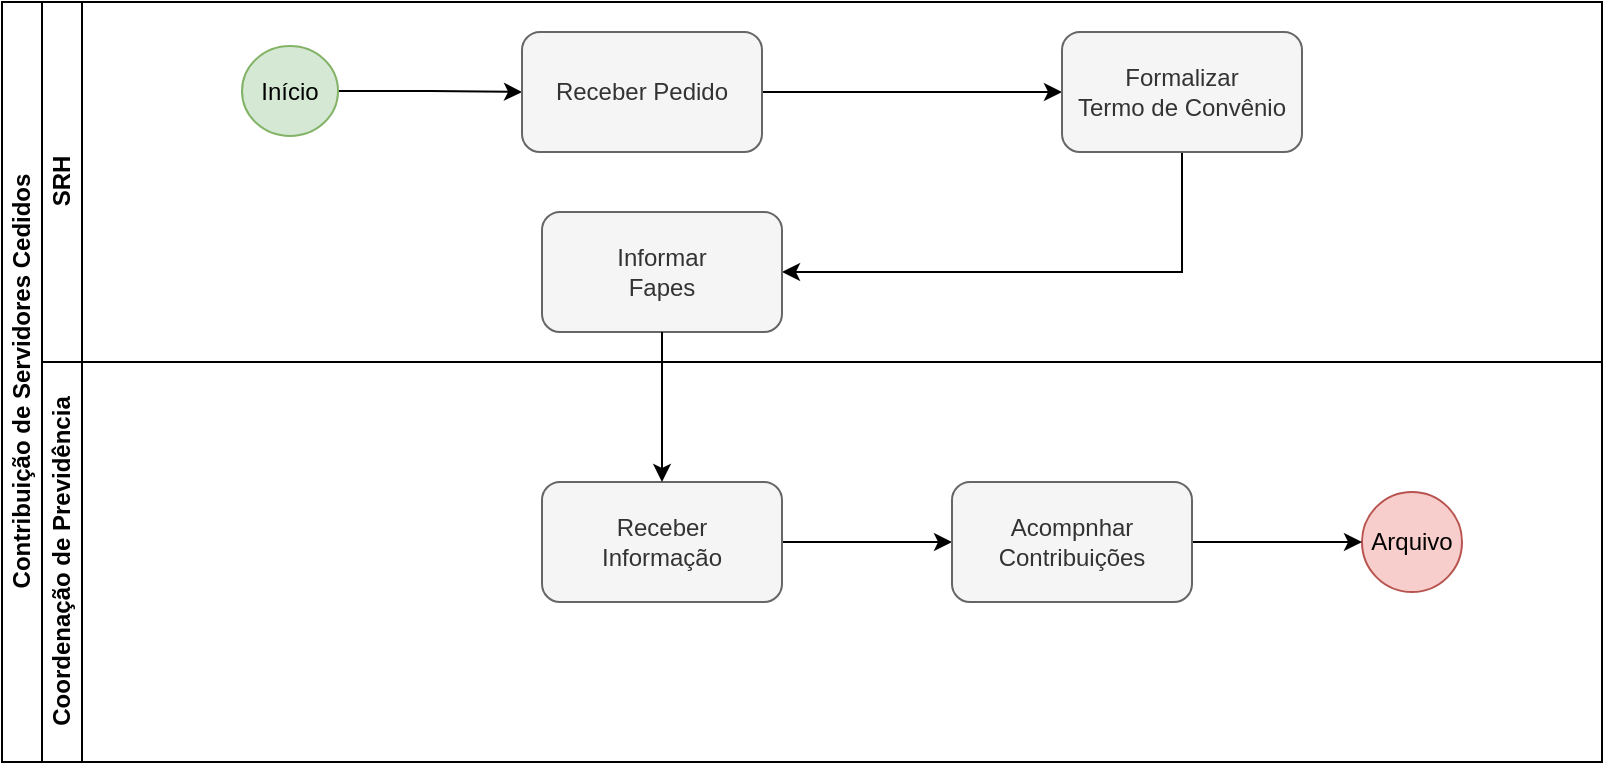 <mxfile version="20.8.16" type="device"><diagram name="Página-1" id="e0tbQgjPdUGuu9cyOQak"><mxGraphModel dx="1036" dy="614" grid="1" gridSize="10" guides="1" tooltips="1" connect="1" arrows="1" fold="1" page="1" pageScale="1" pageWidth="827" pageHeight="1169" math="0" shadow="0"><root><mxCell id="0"/><mxCell id="1" parent="0"/><mxCell id="ntT_xwXxGEQiYIHYmq7P-1" value="Contribuição de Servidores Cedidos" style="swimlane;childLayout=stackLayout;resizeParent=1;resizeParentMax=0;horizontal=0;startSize=20;horizontalStack=0;html=1;strokeWidth=1;" parent="1" vertex="1"><mxGeometry x="10" y="10" width="800" height="380" as="geometry"/></mxCell><mxCell id="ntT_xwXxGEQiYIHYmq7P-2" value="SRH" style="swimlane;startSize=20;horizontal=0;html=1;strokeWidth=1;" parent="ntT_xwXxGEQiYIHYmq7P-1" vertex="1"><mxGeometry x="20" width="780" height="180" as="geometry"/></mxCell><mxCell id="FYI4EJ4mR-9mNpsoyOTZ-7" style="edgeStyle=orthogonalEdgeStyle;rounded=0;orthogonalLoop=1;jettySize=auto;html=1;" edge="1" parent="ntT_xwXxGEQiYIHYmq7P-2" source="ntT_xwXxGEQiYIHYmq7P-5" target="FYI4EJ4mR-9mNpsoyOTZ-1"><mxGeometry relative="1" as="geometry"/></mxCell><mxCell id="ntT_xwXxGEQiYIHYmq7P-5" value="Início" style="ellipse;whiteSpace=wrap;html=1;fillColor=#d5e8d4;strokeColor=#82b366;" parent="ntT_xwXxGEQiYIHYmq7P-2" vertex="1"><mxGeometry x="100" y="22" width="48" height="45" as="geometry"/></mxCell><mxCell id="FYI4EJ4mR-9mNpsoyOTZ-8" style="edgeStyle=orthogonalEdgeStyle;rounded=0;orthogonalLoop=1;jettySize=auto;html=1;entryX=0;entryY=0.5;entryDx=0;entryDy=0;" edge="1" parent="ntT_xwXxGEQiYIHYmq7P-2" source="FYI4EJ4mR-9mNpsoyOTZ-1" target="FYI4EJ4mR-9mNpsoyOTZ-2"><mxGeometry relative="1" as="geometry"/></mxCell><mxCell id="FYI4EJ4mR-9mNpsoyOTZ-1" value="Receber Pedido" style="rounded=1;whiteSpace=wrap;html=1;fillColor=#f5f5f5;fontColor=#333333;strokeColor=#666666;" vertex="1" parent="ntT_xwXxGEQiYIHYmq7P-2"><mxGeometry x="240" y="15" width="120" height="60" as="geometry"/></mxCell><mxCell id="FYI4EJ4mR-9mNpsoyOTZ-9" style="edgeStyle=orthogonalEdgeStyle;rounded=0;orthogonalLoop=1;jettySize=auto;html=1;entryX=1;entryY=0.5;entryDx=0;entryDy=0;exitX=0.5;exitY=1;exitDx=0;exitDy=0;" edge="1" parent="ntT_xwXxGEQiYIHYmq7P-2" source="FYI4EJ4mR-9mNpsoyOTZ-2" target="FYI4EJ4mR-9mNpsoyOTZ-4"><mxGeometry relative="1" as="geometry"/></mxCell><mxCell id="FYI4EJ4mR-9mNpsoyOTZ-2" value="Formalizar&lt;br style=&quot;border-color: var(--border-color);&quot;&gt;Termo de Convênio" style="rounded=1;whiteSpace=wrap;html=1;fillColor=#f5f5f5;fontColor=#333333;strokeColor=#666666;" vertex="1" parent="ntT_xwXxGEQiYIHYmq7P-2"><mxGeometry x="510" y="15" width="120" height="60" as="geometry"/></mxCell><mxCell id="FYI4EJ4mR-9mNpsoyOTZ-4" value="Informar&lt;br style=&quot;border-color: var(--border-color);&quot;&gt;Fapes" style="rounded=1;whiteSpace=wrap;html=1;fillColor=#f5f5f5;fontColor=#333333;strokeColor=#666666;" vertex="1" parent="ntT_xwXxGEQiYIHYmq7P-2"><mxGeometry x="250" y="105" width="120" height="60" as="geometry"/></mxCell><mxCell id="ntT_xwXxGEQiYIHYmq7P-3" value="Coordenação de Previdência" style="swimlane;startSize=20;horizontal=0;html=1;" parent="ntT_xwXxGEQiYIHYmq7P-1" vertex="1"><mxGeometry x="20" y="180" width="780" height="200" as="geometry"/></mxCell><mxCell id="ntT_xwXxGEQiYIHYmq7P-17" value="Arquivo" style="ellipse;whiteSpace=wrap;html=1;fillColor=#f8cecc;strokeColor=#b85450;" parent="ntT_xwXxGEQiYIHYmq7P-3" vertex="1"><mxGeometry x="660" y="65" width="50" height="50" as="geometry"/></mxCell><mxCell id="FYI4EJ4mR-9mNpsoyOTZ-11" style="edgeStyle=orthogonalEdgeStyle;rounded=0;orthogonalLoop=1;jettySize=auto;html=1;entryX=0;entryY=0.5;entryDx=0;entryDy=0;" edge="1" parent="ntT_xwXxGEQiYIHYmq7P-3" source="FYI4EJ4mR-9mNpsoyOTZ-5" target="FYI4EJ4mR-9mNpsoyOTZ-6"><mxGeometry relative="1" as="geometry"/></mxCell><mxCell id="FYI4EJ4mR-9mNpsoyOTZ-5" value="Receber&lt;br style=&quot;border-color: var(--border-color);&quot;&gt;Informação" style="rounded=1;whiteSpace=wrap;html=1;fillColor=#f5f5f5;fontColor=#333333;strokeColor=#666666;" vertex="1" parent="ntT_xwXxGEQiYIHYmq7P-3"><mxGeometry x="250" y="60" width="120" height="60" as="geometry"/></mxCell><mxCell id="FYI4EJ4mR-9mNpsoyOTZ-12" style="edgeStyle=orthogonalEdgeStyle;rounded=0;orthogonalLoop=1;jettySize=auto;html=1;" edge="1" parent="ntT_xwXxGEQiYIHYmq7P-3" source="FYI4EJ4mR-9mNpsoyOTZ-6" target="ntT_xwXxGEQiYIHYmq7P-17"><mxGeometry relative="1" as="geometry"/></mxCell><mxCell id="FYI4EJ4mR-9mNpsoyOTZ-6" value="Acompnhar&lt;br style=&quot;border-color: var(--border-color);&quot;&gt;Contribuições" style="rounded=1;whiteSpace=wrap;html=1;fillColor=#f5f5f5;fontColor=#333333;strokeColor=#666666;" vertex="1" parent="ntT_xwXxGEQiYIHYmq7P-3"><mxGeometry x="455" y="60" width="120" height="60" as="geometry"/></mxCell><mxCell id="FYI4EJ4mR-9mNpsoyOTZ-10" style="edgeStyle=orthogonalEdgeStyle;rounded=0;orthogonalLoop=1;jettySize=auto;html=1;entryX=0.5;entryY=0;entryDx=0;entryDy=0;" edge="1" parent="ntT_xwXxGEQiYIHYmq7P-1" source="FYI4EJ4mR-9mNpsoyOTZ-4" target="FYI4EJ4mR-9mNpsoyOTZ-5"><mxGeometry relative="1" as="geometry"/></mxCell></root></mxGraphModel></diagram></mxfile>